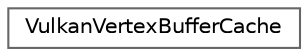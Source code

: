 digraph "Иерархия классов. Графический вид."
{
 // LATEX_PDF_SIZE
  bgcolor="transparent";
  edge [fontname=Helvetica,fontsize=10,labelfontname=Helvetica,labelfontsize=10];
  node [fontname=Helvetica,fontsize=10,shape=box,height=0.2,width=0.4];
  rankdir="LR";
  Node0 [id="Node000000",label="VulkanVertexBufferCache",height=0.2,width=0.4,color="grey40", fillcolor="white", style="filled",URL="$class_vulkan_vertex_buffer_cache.html",tooltip=" "];
}
